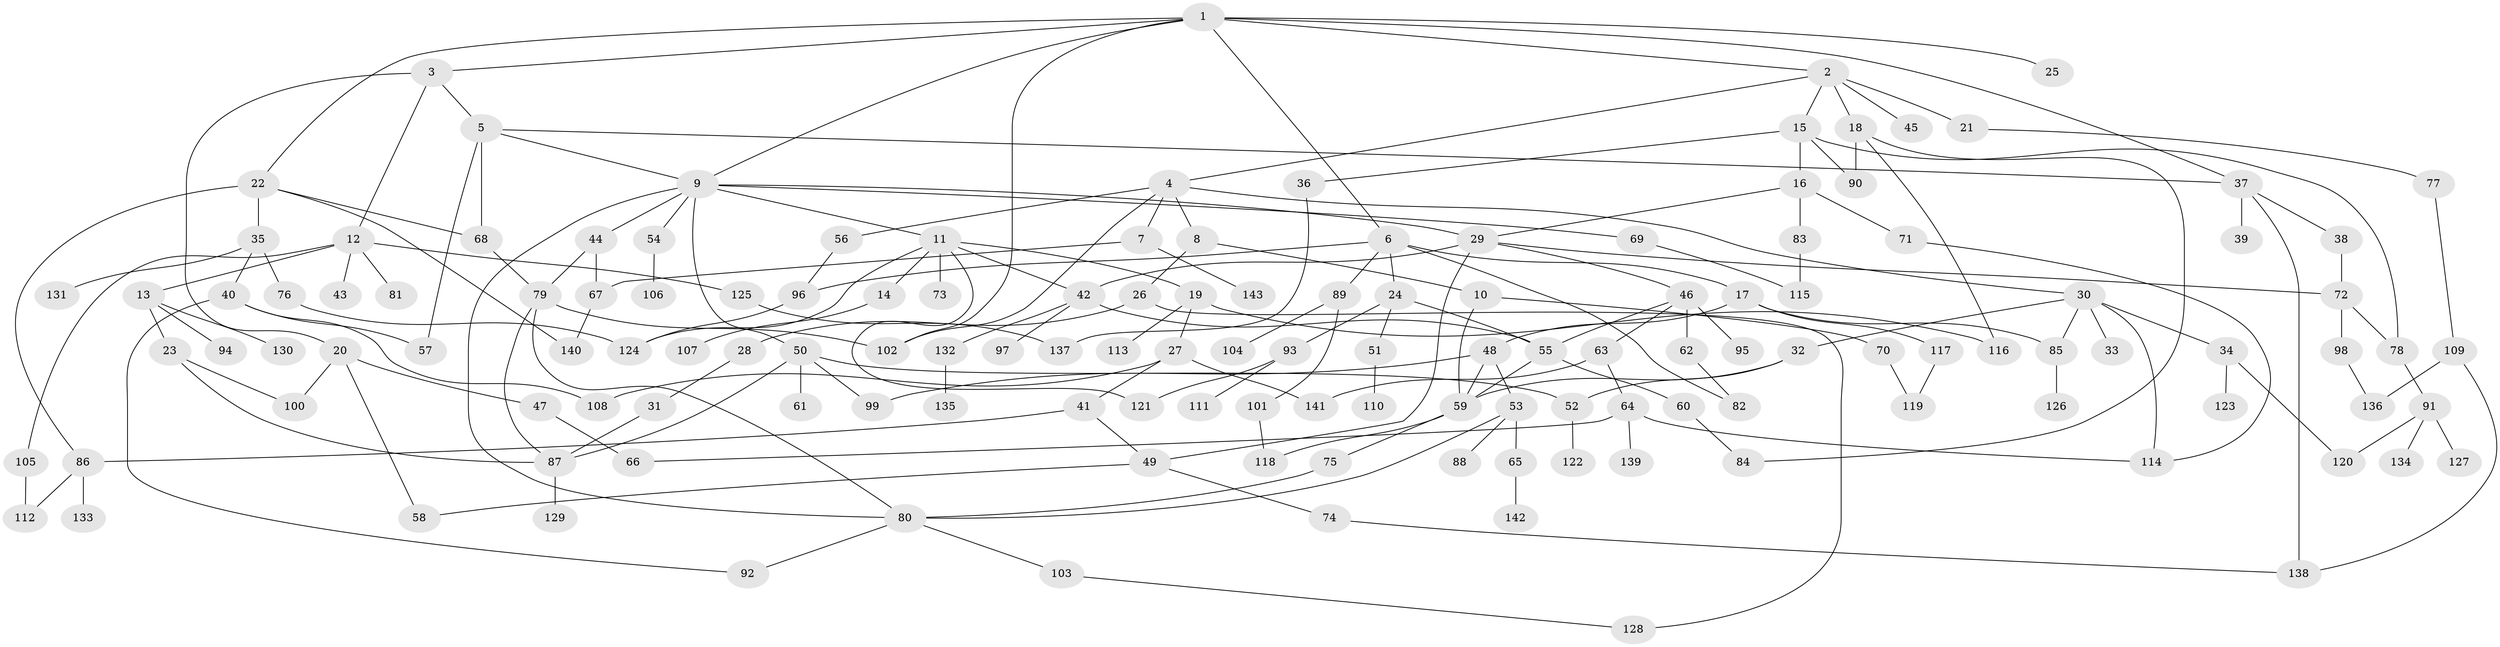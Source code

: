 // coarse degree distribution, {12: 0.047619047619047616, 6: 0.023809523809523808, 18: 0.023809523809523808, 9: 0.023809523809523808, 4: 0.11904761904761904, 3: 0.14285714285714285, 1: 0.16666666666666666, 13: 0.023809523809523808, 5: 0.047619047619047616, 2: 0.3333333333333333, 8: 0.023809523809523808, 7: 0.023809523809523808}
// Generated by graph-tools (version 1.1) at 2025/17/03/04/25 18:17:08]
// undirected, 143 vertices, 197 edges
graph export_dot {
graph [start="1"]
  node [color=gray90,style=filled];
  1;
  2;
  3;
  4;
  5;
  6;
  7;
  8;
  9;
  10;
  11;
  12;
  13;
  14;
  15;
  16;
  17;
  18;
  19;
  20;
  21;
  22;
  23;
  24;
  25;
  26;
  27;
  28;
  29;
  30;
  31;
  32;
  33;
  34;
  35;
  36;
  37;
  38;
  39;
  40;
  41;
  42;
  43;
  44;
  45;
  46;
  47;
  48;
  49;
  50;
  51;
  52;
  53;
  54;
  55;
  56;
  57;
  58;
  59;
  60;
  61;
  62;
  63;
  64;
  65;
  66;
  67;
  68;
  69;
  70;
  71;
  72;
  73;
  74;
  75;
  76;
  77;
  78;
  79;
  80;
  81;
  82;
  83;
  84;
  85;
  86;
  87;
  88;
  89;
  90;
  91;
  92;
  93;
  94;
  95;
  96;
  97;
  98;
  99;
  100;
  101;
  102;
  103;
  104;
  105;
  106;
  107;
  108;
  109;
  110;
  111;
  112;
  113;
  114;
  115;
  116;
  117;
  118;
  119;
  120;
  121;
  122;
  123;
  124;
  125;
  126;
  127;
  128;
  129;
  130;
  131;
  132;
  133;
  134;
  135;
  136;
  137;
  138;
  139;
  140;
  141;
  142;
  143;
  1 -- 2;
  1 -- 3;
  1 -- 6;
  1 -- 22;
  1 -- 25;
  1 -- 102;
  1 -- 37;
  1 -- 9;
  2 -- 4;
  2 -- 15;
  2 -- 18;
  2 -- 21;
  2 -- 45;
  3 -- 5;
  3 -- 12;
  3 -- 20;
  4 -- 7;
  4 -- 8;
  4 -- 30;
  4 -- 56;
  4 -- 102;
  5 -- 9;
  5 -- 37;
  5 -- 68;
  5 -- 57;
  6 -- 17;
  6 -- 24;
  6 -- 89;
  6 -- 96;
  6 -- 82;
  7 -- 67;
  7 -- 143;
  8 -- 10;
  8 -- 26;
  9 -- 11;
  9 -- 29;
  9 -- 44;
  9 -- 50;
  9 -- 54;
  9 -- 69;
  9 -- 80;
  10 -- 70;
  10 -- 59;
  11 -- 14;
  11 -- 19;
  11 -- 73;
  11 -- 42;
  11 -- 121;
  11 -- 124;
  12 -- 13;
  12 -- 43;
  12 -- 81;
  12 -- 105;
  12 -- 125;
  13 -- 23;
  13 -- 94;
  13 -- 130;
  14 -- 107;
  15 -- 16;
  15 -- 36;
  15 -- 90;
  15 -- 78;
  16 -- 71;
  16 -- 83;
  16 -- 29;
  17 -- 48;
  17 -- 117;
  17 -- 85;
  18 -- 84;
  18 -- 90;
  18 -- 116;
  19 -- 27;
  19 -- 113;
  19 -- 116;
  20 -- 47;
  20 -- 100;
  20 -- 58;
  21 -- 77;
  22 -- 35;
  22 -- 86;
  22 -- 140;
  22 -- 68;
  23 -- 87;
  23 -- 100;
  24 -- 51;
  24 -- 55;
  24 -- 93;
  26 -- 28;
  26 -- 128;
  27 -- 41;
  27 -- 108;
  27 -- 141;
  28 -- 31;
  29 -- 42;
  29 -- 46;
  29 -- 49;
  29 -- 72;
  30 -- 32;
  30 -- 33;
  30 -- 34;
  30 -- 85;
  30 -- 114;
  31 -- 87;
  32 -- 52;
  32 -- 59;
  34 -- 120;
  34 -- 123;
  35 -- 40;
  35 -- 76;
  35 -- 131;
  36 -- 137;
  37 -- 38;
  37 -- 39;
  37 -- 138;
  38 -- 72;
  40 -- 57;
  40 -- 108;
  40 -- 92;
  41 -- 49;
  41 -- 86;
  42 -- 97;
  42 -- 132;
  42 -- 55;
  44 -- 79;
  44 -- 67;
  46 -- 62;
  46 -- 63;
  46 -- 95;
  46 -- 55;
  47 -- 66;
  48 -- 53;
  48 -- 99;
  48 -- 59;
  49 -- 58;
  49 -- 74;
  50 -- 61;
  50 -- 99;
  50 -- 52;
  50 -- 87;
  51 -- 110;
  52 -- 122;
  53 -- 65;
  53 -- 88;
  53 -- 80;
  54 -- 106;
  55 -- 59;
  55 -- 60;
  56 -- 96;
  59 -- 75;
  59 -- 118;
  60 -- 84;
  62 -- 82;
  63 -- 64;
  63 -- 141;
  64 -- 66;
  64 -- 139;
  64 -- 114;
  65 -- 142;
  67 -- 140;
  68 -- 79;
  69 -- 115;
  70 -- 119;
  71 -- 114;
  72 -- 78;
  72 -- 98;
  74 -- 138;
  75 -- 80;
  76 -- 124;
  77 -- 109;
  78 -- 91;
  79 -- 80;
  79 -- 102;
  79 -- 87;
  80 -- 92;
  80 -- 103;
  83 -- 115;
  85 -- 126;
  86 -- 133;
  86 -- 112;
  87 -- 129;
  89 -- 101;
  89 -- 104;
  91 -- 127;
  91 -- 134;
  91 -- 120;
  93 -- 111;
  93 -- 121;
  96 -- 124;
  98 -- 136;
  101 -- 118;
  103 -- 128;
  105 -- 112;
  109 -- 136;
  109 -- 138;
  117 -- 119;
  125 -- 137;
  132 -- 135;
}
